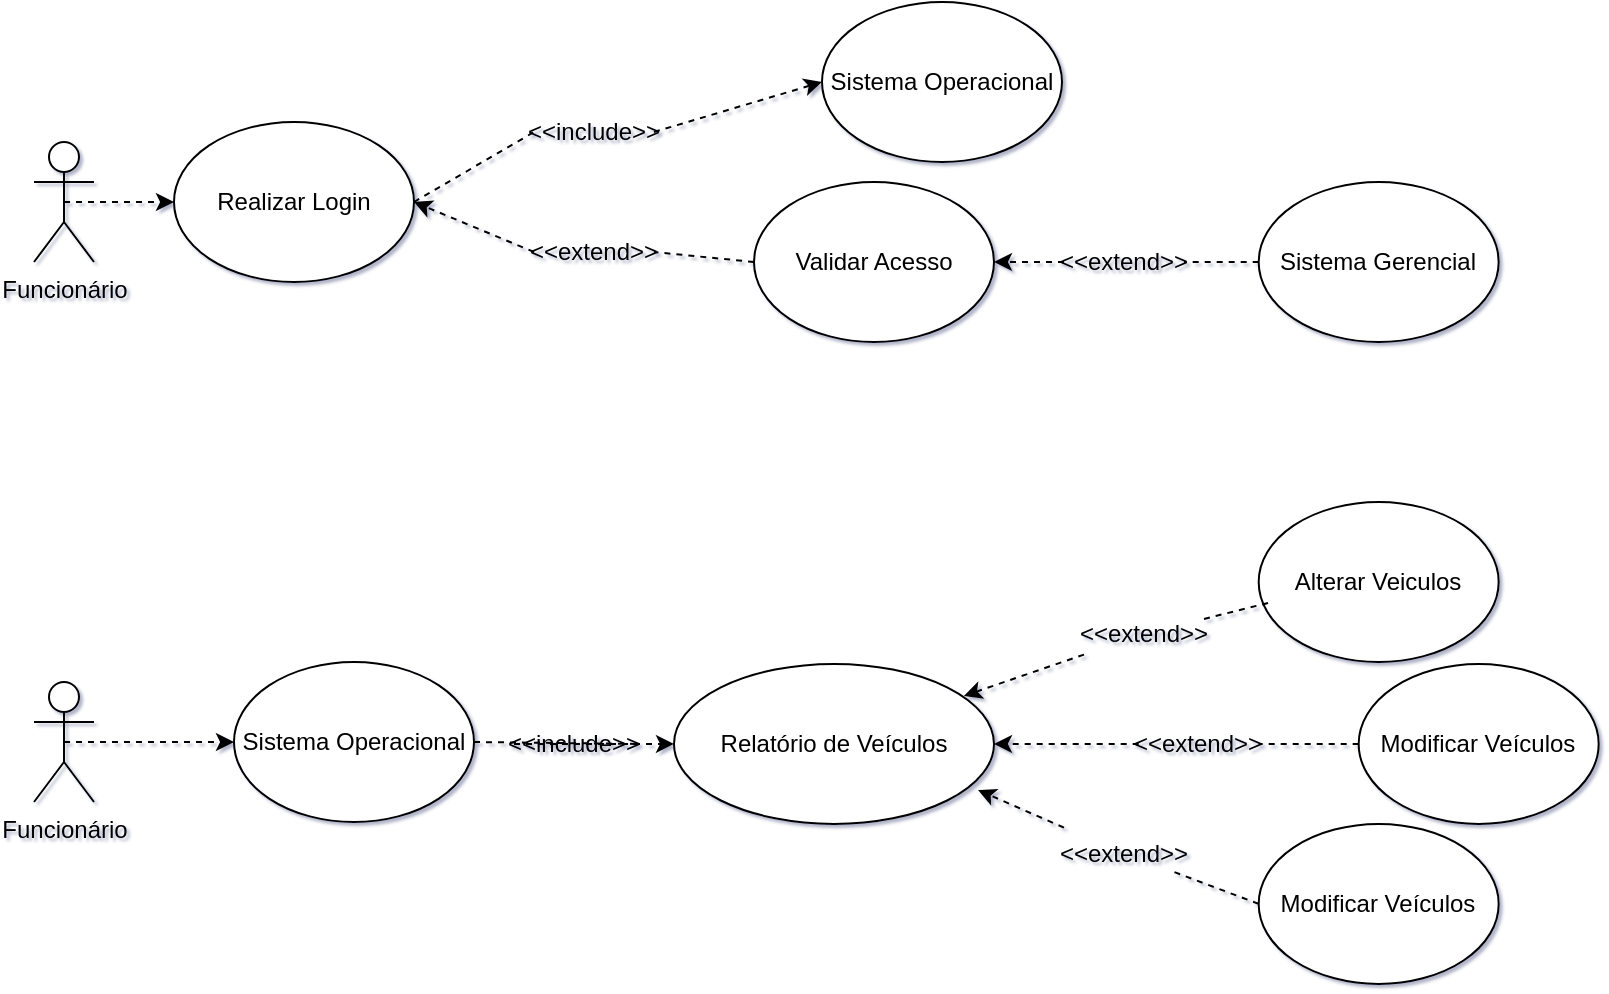 <mxfile version="20.8.20" type="device"><diagram name="Página-1" id="D4rBQKCvHpR4C4A-RudJ"><mxGraphModel dx="1258" dy="785" grid="1" gridSize="10" guides="1" tooltips="1" connect="1" arrows="1" fold="1" page="1" pageScale="1" pageWidth="827" pageHeight="1169" background="none" math="0" shadow="1"><root><mxCell id="0"/><mxCell id="1" parent="0"/><mxCell id="jGprjx9rCaHKhbIlt7Bv-5" style="edgeStyle=orthogonalEdgeStyle;rounded=0;orthogonalLoop=1;jettySize=auto;html=1;exitX=0.5;exitY=0.5;exitDx=0;exitDy=0;exitPerimeter=0;entryX=0;entryY=0.5;entryDx=0;entryDy=0;dashed=1;" parent="1" source="jGprjx9rCaHKhbIlt7Bv-1" target="ReMbS6nFlqQfA9VIR_9s-48" edge="1"><mxGeometry relative="1" as="geometry"><mxPoint x="40" y="430.96" as="targetPoint"/><mxPoint x="-40" y="430.96" as="sourcePoint"/></mxGeometry></mxCell><mxCell id="jGprjx9rCaHKhbIlt7Bv-1" value="Funcionário" style="shape=umlActor;verticalLabelPosition=bottom;verticalAlign=top;html=1;outlineConnect=0;" parent="1" vertex="1"><mxGeometry x="-40" y="400" width="30" height="60" as="geometry"/></mxCell><mxCell id="jGprjx9rCaHKhbIlt7Bv-15" value="Alterar Veiculos" style="ellipse;whiteSpace=wrap;html=1;" parent="1" vertex="1"><mxGeometry x="572.34" y="310" width="120" height="80" as="geometry"/></mxCell><mxCell id="jGprjx9rCaHKhbIlt7Bv-19" value="Modificar Veículos" style="ellipse;whiteSpace=wrap;html=1;" parent="1" vertex="1"><mxGeometry x="622.34" y="390.96" width="120" height="80" as="geometry"/></mxCell><mxCell id="ReMbS6nFlqQfA9VIR_9s-8" value="Modificar Veículos" style="ellipse;whiteSpace=wrap;html=1;" vertex="1" parent="1"><mxGeometry x="572.34" y="470.96" width="120" height="80" as="geometry"/></mxCell><mxCell id="ReMbS6nFlqQfA9VIR_9s-30" value="" style="endArrow=classic;html=1;rounded=0;dashed=1;entryX=1;entryY=0.5;entryDx=0;entryDy=0;startArrow=none;" edge="1" parent="1" source="ReMbS6nFlqQfA9VIR_9s-31" target="ReMbS6nFlqQfA9VIR_9s-49"><mxGeometry width="50" height="50" relative="1" as="geometry"><mxPoint x="495" y="470.96" as="sourcePoint"/><mxPoint x="449" y="430.96" as="targetPoint"/></mxGeometry></mxCell><mxCell id="ReMbS6nFlqQfA9VIR_9s-32" value="" style="endArrow=none;html=1;rounded=0;dashed=1;entryX=1;entryY=0.5;entryDx=0;entryDy=0;" edge="1" parent="1" source="jGprjx9rCaHKhbIlt7Bv-19" target="ReMbS6nFlqQfA9VIR_9s-31"><mxGeometry width="50" height="50" relative="1" as="geometry"><mxPoint x="622" y="430.96" as="sourcePoint"/><mxPoint x="449" y="430.96" as="targetPoint"/></mxGeometry></mxCell><mxCell id="ReMbS6nFlqQfA9VIR_9s-31" value="&amp;lt;&amp;lt;extend&amp;gt;&amp;gt;" style="text;html=1;strokeColor=none;fillColor=none;align=center;verticalAlign=middle;whiteSpace=wrap;rounded=0;" vertex="1" parent="1"><mxGeometry x="512.34" y="415.96" width="60" height="30" as="geometry"/></mxCell><mxCell id="ReMbS6nFlqQfA9VIR_9s-33" value="" style="endArrow=classic;html=1;rounded=0;dashed=1;startArrow=none;entryX=0.906;entryY=0.2;entryDx=0;entryDy=0;entryPerimeter=0;" edge="1" parent="1" source="ReMbS6nFlqQfA9VIR_9s-35" target="ReMbS6nFlqQfA9VIR_9s-49"><mxGeometry width="50" height="50" relative="1" as="geometry"><mxPoint x="433.29" y="396.66" as="sourcePoint"/><mxPoint x="431.426" y="402.676" as="targetPoint"/></mxGeometry></mxCell><mxCell id="ReMbS6nFlqQfA9VIR_9s-34" value="" style="endArrow=none;html=1;rounded=0;dashed=1;entryX=0.055;entryY=0.738;entryDx=0;entryDy=0;entryPerimeter=0;" edge="1" parent="1" source="ReMbS6nFlqQfA9VIR_9s-35"><mxGeometry width="50" height="50" relative="1" as="geometry"><mxPoint x="560.29" y="356.66" as="sourcePoint"/><mxPoint x="578.94" y="360" as="targetPoint"/></mxGeometry></mxCell><mxCell id="ReMbS6nFlqQfA9VIR_9s-35" value="&amp;lt;&amp;lt;extend&amp;gt;&amp;gt;" style="text;html=1;strokeColor=none;fillColor=none;align=center;verticalAlign=middle;whiteSpace=wrap;rounded=0;" vertex="1" parent="1"><mxGeometry x="485" y="360.96" width="60" height="30" as="geometry"/></mxCell><mxCell id="ReMbS6nFlqQfA9VIR_9s-39" value="" style="endArrow=classic;html=1;rounded=0;dashed=1;entryX=0.95;entryY=0.788;entryDx=0;entryDy=0;entryPerimeter=0;startArrow=none;" edge="1" parent="1" source="ReMbS6nFlqQfA9VIR_9s-40" target="ReMbS6nFlqQfA9VIR_9s-49"><mxGeometry width="50" height="50" relative="1" as="geometry"><mxPoint x="475" y="480.96" as="sourcePoint"/><mxPoint x="439.04" y="454.96" as="targetPoint"/><Array as="points"/></mxGeometry></mxCell><mxCell id="ReMbS6nFlqQfA9VIR_9s-41" value="" style="endArrow=none;html=1;rounded=0;dashed=1;entryX=0.917;entryY=0.8;entryDx=0;entryDy=0;entryPerimeter=0;exitX=0;exitY=0.5;exitDx=0;exitDy=0;" edge="1" parent="1" source="ReMbS6nFlqQfA9VIR_9s-8" target="ReMbS6nFlqQfA9VIR_9s-40"><mxGeometry width="50" height="50" relative="1" as="geometry"><mxPoint x="572" y="520.96" as="sourcePoint"/><mxPoint x="439" y="454.96" as="targetPoint"/><Array as="points"/></mxGeometry></mxCell><mxCell id="ReMbS6nFlqQfA9VIR_9s-40" value="&amp;lt;&amp;lt;extend&amp;gt;&amp;gt;" style="text;html=1;strokeColor=none;fillColor=none;align=center;verticalAlign=middle;whiteSpace=wrap;rounded=0;" vertex="1" parent="1"><mxGeometry x="475" y="470.96" width="60" height="30" as="geometry"/></mxCell><mxCell id="ReMbS6nFlqQfA9VIR_9s-53" style="edgeStyle=orthogonalEdgeStyle;rounded=0;orthogonalLoop=1;jettySize=auto;html=1;exitX=0.5;exitY=0.5;exitDx=0;exitDy=0;exitPerimeter=0;dashed=1;" edge="1" parent="1" source="ReMbS6nFlqQfA9VIR_9s-47" target="ReMbS6nFlqQfA9VIR_9s-54"><mxGeometry relative="1" as="geometry"><mxPoint x="40" y="160" as="targetPoint"/></mxGeometry></mxCell><mxCell id="ReMbS6nFlqQfA9VIR_9s-47" value="Funcionário" style="shape=umlActor;verticalLabelPosition=bottom;verticalAlign=top;html=1;outlineConnect=0;" vertex="1" parent="1"><mxGeometry x="-40" y="130" width="30" height="60" as="geometry"/></mxCell><mxCell id="ReMbS6nFlqQfA9VIR_9s-48" value="Sistema Operacional" style="ellipse;whiteSpace=wrap;html=1;" vertex="1" parent="1"><mxGeometry x="60" y="390" width="120" height="80" as="geometry"/></mxCell><mxCell id="ReMbS6nFlqQfA9VIR_9s-49" value="Relatório de Veículos" style="ellipse;whiteSpace=wrap;html=1;" vertex="1" parent="1"><mxGeometry x="280" y="390.96" width="160" height="80" as="geometry"/></mxCell><mxCell id="ReMbS6nFlqQfA9VIR_9s-50" value="" style="endArrow=classic;html=1;rounded=0;dashed=1;exitX=0;exitY=0.5;exitDx=0;exitDy=0;startArrow=none;entryX=0;entryY=0.5;entryDx=0;entryDy=0;" edge="1" parent="1" source="ReMbS6nFlqQfA9VIR_9s-52" target="ReMbS6nFlqQfA9VIR_9s-49"><mxGeometry width="50" height="50" relative="1" as="geometry"><mxPoint x="245" y="456.92" as="sourcePoint"/><mxPoint x="290" y="430.96" as="targetPoint"/></mxGeometry></mxCell><mxCell id="ReMbS6nFlqQfA9VIR_9s-51" value="" style="endArrow=none;html=1;rounded=0;dashed=1;entryX=1;entryY=0.5;entryDx=0;entryDy=0;exitX=1;exitY=0.5;exitDx=0;exitDy=0;" edge="1" parent="1" target="ReMbS6nFlqQfA9VIR_9s-52" source="ReMbS6nFlqQfA9VIR_9s-48"><mxGeometry width="50" height="50" relative="1" as="geometry"><mxPoint x="160" y="430.96" as="sourcePoint"/><mxPoint x="185" y="431.92" as="targetPoint"/></mxGeometry></mxCell><mxCell id="ReMbS6nFlqQfA9VIR_9s-52" value="&amp;lt;&amp;lt;include&amp;gt;&amp;gt;" style="text;html=1;strokeColor=none;fillColor=none;align=center;verticalAlign=middle;whiteSpace=wrap;rounded=0;" vertex="1" parent="1"><mxGeometry x="200" y="415.96" width="60" height="30" as="geometry"/></mxCell><mxCell id="ReMbS6nFlqQfA9VIR_9s-54" value="Realizar Login" style="ellipse;whiteSpace=wrap;html=1;" vertex="1" parent="1"><mxGeometry x="30" y="120" width="120" height="80" as="geometry"/></mxCell><mxCell id="ReMbS6nFlqQfA9VIR_9s-56" value="Sistema Operacional" style="ellipse;whiteSpace=wrap;html=1;" vertex="1" parent="1"><mxGeometry x="354" y="60" width="120" height="80" as="geometry"/></mxCell><mxCell id="ReMbS6nFlqQfA9VIR_9s-58" value="Validar Acesso" style="ellipse;whiteSpace=wrap;html=1;" vertex="1" parent="1"><mxGeometry x="320" y="150" width="120" height="80" as="geometry"/></mxCell><mxCell id="ReMbS6nFlqQfA9VIR_9s-60" value="" style="endArrow=classic;html=1;rounded=0;dashed=1;exitX=0;exitY=0.5;exitDx=0;exitDy=0;entryX=1;entryY=0.5;entryDx=0;entryDy=0;startArrow=none;" edge="1" parent="1" source="ReMbS6nFlqQfA9VIR_9s-68" target="ReMbS6nFlqQfA9VIR_9s-54"><mxGeometry width="50" height="50" relative="1" as="geometry"><mxPoint x="180" y="210" as="sourcePoint"/><mxPoint x="230" y="160" as="targetPoint"/></mxGeometry></mxCell><mxCell id="ReMbS6nFlqQfA9VIR_9s-65" value="" style="endArrow=classic;html=1;rounded=0;dashed=1;exitX=1;exitY=0.5;exitDx=0;exitDy=0;entryX=0;entryY=0.5;entryDx=0;entryDy=0;startArrow=none;" edge="1" parent="1" source="ReMbS6nFlqQfA9VIR_9s-66" target="ReMbS6nFlqQfA9VIR_9s-56"><mxGeometry width="50" height="50" relative="1" as="geometry"><mxPoint x="180" y="140" as="sourcePoint"/><mxPoint x="230" y="90" as="targetPoint"/></mxGeometry></mxCell><mxCell id="ReMbS6nFlqQfA9VIR_9s-67" value="" style="endArrow=none;html=1;rounded=0;dashed=1;exitX=1;exitY=0.5;exitDx=0;exitDy=0;entryX=0;entryY=0.5;entryDx=0;entryDy=0;" edge="1" parent="1" source="ReMbS6nFlqQfA9VIR_9s-54" target="ReMbS6nFlqQfA9VIR_9s-66"><mxGeometry width="50" height="50" relative="1" as="geometry"><mxPoint x="150" y="160" as="sourcePoint"/><mxPoint x="310" y="100" as="targetPoint"/></mxGeometry></mxCell><mxCell id="ReMbS6nFlqQfA9VIR_9s-66" value="&amp;lt;&amp;lt;include&amp;gt;&amp;gt;" style="text;html=1;strokeColor=none;fillColor=none;align=center;verticalAlign=middle;whiteSpace=wrap;rounded=0;" vertex="1" parent="1"><mxGeometry x="210" y="110" width="60" height="30" as="geometry"/></mxCell><mxCell id="ReMbS6nFlqQfA9VIR_9s-69" value="" style="endArrow=none;html=1;rounded=0;dashed=1;exitX=0;exitY=0.5;exitDx=0;exitDy=0;entryX=1;entryY=0.5;entryDx=0;entryDy=0;" edge="1" parent="1" source="ReMbS6nFlqQfA9VIR_9s-58" target="ReMbS6nFlqQfA9VIR_9s-68"><mxGeometry width="50" height="50" relative="1" as="geometry"><mxPoint x="310" y="200" as="sourcePoint"/><mxPoint x="150" y="160" as="targetPoint"/></mxGeometry></mxCell><mxCell id="ReMbS6nFlqQfA9VIR_9s-68" value="&amp;lt;&amp;lt;extend&amp;gt;&amp;gt;" style="text;html=1;strokeColor=none;fillColor=none;align=center;verticalAlign=middle;whiteSpace=wrap;rounded=0;" vertex="1" parent="1"><mxGeometry x="210" y="170" width="60" height="30" as="geometry"/></mxCell><mxCell id="ReMbS6nFlqQfA9VIR_9s-74" style="edgeStyle=orthogonalEdgeStyle;rounded=0;orthogonalLoop=1;jettySize=auto;html=1;exitX=0;exitY=0.5;exitDx=0;exitDy=0;entryX=1;entryY=0.5;entryDx=0;entryDy=0;dashed=1;startArrow=none;" edge="1" parent="1" source="ReMbS6nFlqQfA9VIR_9s-75" target="ReMbS6nFlqQfA9VIR_9s-58"><mxGeometry relative="1" as="geometry"/></mxCell><mxCell id="ReMbS6nFlqQfA9VIR_9s-70" value="Sistema Gerencial" style="ellipse;whiteSpace=wrap;html=1;" vertex="1" parent="1"><mxGeometry x="572.34" y="150" width="120" height="80" as="geometry"/></mxCell><mxCell id="ReMbS6nFlqQfA9VIR_9s-76" value="" style="edgeStyle=orthogonalEdgeStyle;rounded=0;orthogonalLoop=1;jettySize=auto;html=1;exitX=0;exitY=0.5;exitDx=0;exitDy=0;entryX=1;entryY=0.5;entryDx=0;entryDy=0;dashed=1;endArrow=none;" edge="1" parent="1" source="ReMbS6nFlqQfA9VIR_9s-70" target="ReMbS6nFlqQfA9VIR_9s-75"><mxGeometry relative="1" as="geometry"><mxPoint x="572" y="190" as="sourcePoint"/><mxPoint x="440" y="190" as="targetPoint"/></mxGeometry></mxCell><mxCell id="ReMbS6nFlqQfA9VIR_9s-75" value="&amp;lt;&amp;lt;extend&amp;gt;&amp;gt;" style="text;html=1;strokeColor=none;fillColor=none;align=center;verticalAlign=middle;whiteSpace=wrap;rounded=0;" vertex="1" parent="1"><mxGeometry x="475" y="175" width="60" height="30" as="geometry"/></mxCell></root></mxGraphModel></diagram></mxfile>